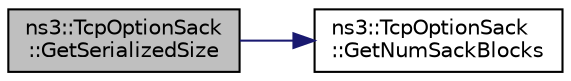 digraph "ns3::TcpOptionSack::GetSerializedSize"
{
 // LATEX_PDF_SIZE
  edge [fontname="Helvetica",fontsize="10",labelfontname="Helvetica",labelfontsize="10"];
  node [fontname="Helvetica",fontsize="10",shape=record];
  rankdir="LR";
  Node1 [label="ns3::TcpOptionSack\l::GetSerializedSize",height=0.2,width=0.4,color="black", fillcolor="grey75", style="filled", fontcolor="black",tooltip="Returns number of bytes required for Option serialization."];
  Node1 -> Node2 [color="midnightblue",fontsize="10",style="solid",fontname="Helvetica"];
  Node2 [label="ns3::TcpOptionSack\l::GetNumSackBlocks",height=0.2,width=0.4,color="black", fillcolor="white", style="filled",URL="$classns3_1_1_tcp_option_sack.html#a553e6a713c7ba29d3320ab49e11df02c",tooltip="Count the total number of SACK blocks."];
}
